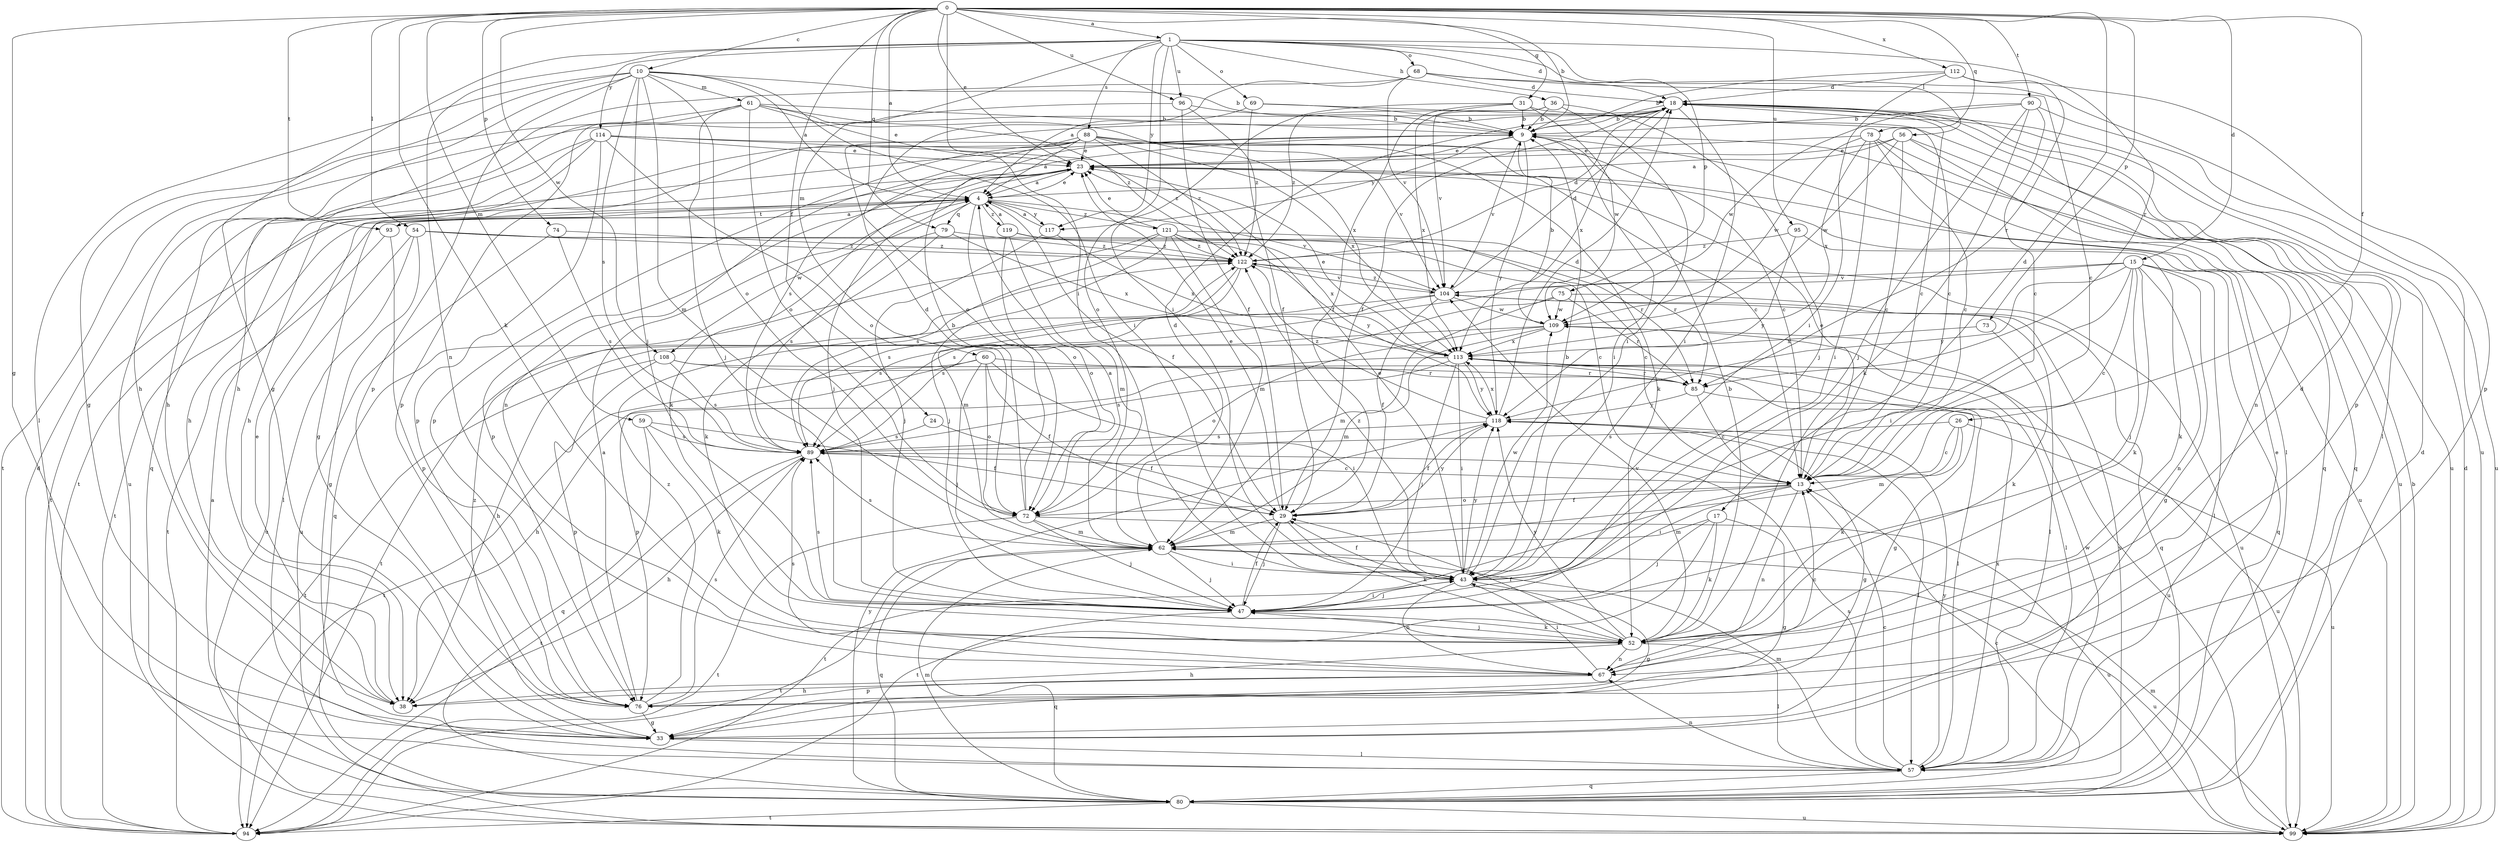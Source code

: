 strict digraph  {
0;
1;
4;
9;
10;
13;
15;
17;
18;
23;
24;
26;
29;
31;
33;
36;
38;
43;
47;
52;
54;
56;
57;
59;
60;
61;
62;
67;
68;
69;
72;
73;
74;
75;
76;
78;
79;
80;
85;
88;
89;
90;
93;
94;
95;
96;
99;
104;
108;
109;
112;
113;
114;
117;
118;
119;
121;
122;
0 -> 1  [label=a];
0 -> 4  [label=a];
0 -> 9  [label=b];
0 -> 10  [label=c];
0 -> 15  [label=d];
0 -> 17  [label=d];
0 -> 23  [label=e];
0 -> 24  [label=f];
0 -> 26  [label=f];
0 -> 31  [label=g];
0 -> 33  [label=g];
0 -> 43  [label=i];
0 -> 52  [label=k];
0 -> 54  [label=l];
0 -> 59  [label=m];
0 -> 73  [label=p];
0 -> 74  [label=p];
0 -> 78  [label=q];
0 -> 79  [label=q];
0 -> 90  [label=t];
0 -> 93  [label=t];
0 -> 95  [label=u];
0 -> 96  [label=u];
0 -> 108  [label=w];
0 -> 112  [label=x];
1 -> 18  [label=d];
1 -> 33  [label=g];
1 -> 36  [label=h];
1 -> 43  [label=i];
1 -> 56  [label=l];
1 -> 60  [label=m];
1 -> 67  [label=n];
1 -> 68  [label=o];
1 -> 69  [label=o];
1 -> 75  [label=p];
1 -> 85  [label=r];
1 -> 88  [label=s];
1 -> 96  [label=u];
1 -> 114  [label=y];
1 -> 117  [label=y];
4 -> 23  [label=e];
4 -> 29  [label=f];
4 -> 72  [label=o];
4 -> 79  [label=q];
4 -> 93  [label=t];
4 -> 94  [label=t];
4 -> 104  [label=v];
4 -> 108  [label=w];
4 -> 117  [label=y];
4 -> 119  [label=z];
4 -> 121  [label=z];
9 -> 23  [label=e];
9 -> 43  [label=i];
9 -> 57  [label=l];
9 -> 89  [label=s];
9 -> 94  [label=t];
9 -> 104  [label=v];
9 -> 117  [label=y];
9 -> 118  [label=y];
10 -> 4  [label=a];
10 -> 9  [label=b];
10 -> 33  [label=g];
10 -> 38  [label=h];
10 -> 43  [label=i];
10 -> 47  [label=j];
10 -> 57  [label=l];
10 -> 61  [label=m];
10 -> 62  [label=m];
10 -> 72  [label=o];
10 -> 76  [label=p];
10 -> 89  [label=s];
13 -> 23  [label=e];
13 -> 29  [label=f];
13 -> 43  [label=i];
13 -> 67  [label=n];
13 -> 72  [label=o];
13 -> 94  [label=t];
15 -> 13  [label=c];
15 -> 33  [label=g];
15 -> 43  [label=i];
15 -> 47  [label=j];
15 -> 52  [label=k];
15 -> 57  [label=l];
15 -> 67  [label=n];
15 -> 80  [label=q];
15 -> 89  [label=s];
15 -> 104  [label=v];
15 -> 118  [label=y];
17 -> 33  [label=g];
17 -> 47  [label=j];
17 -> 52  [label=k];
17 -> 62  [label=m];
17 -> 94  [label=t];
18 -> 9  [label=b];
18 -> 13  [label=c];
18 -> 29  [label=f];
18 -> 43  [label=i];
18 -> 57  [label=l];
18 -> 76  [label=p];
18 -> 113  [label=x];
23 -> 4  [label=a];
23 -> 47  [label=j];
23 -> 52  [label=k];
23 -> 76  [label=p];
23 -> 94  [label=t];
23 -> 99  [label=u];
24 -> 29  [label=f];
24 -> 89  [label=s];
26 -> 13  [label=c];
26 -> 52  [label=k];
26 -> 62  [label=m];
26 -> 89  [label=s];
26 -> 99  [label=u];
29 -> 23  [label=e];
29 -> 47  [label=j];
29 -> 52  [label=k];
29 -> 62  [label=m];
29 -> 118  [label=y];
31 -> 9  [label=b];
31 -> 13  [label=c];
31 -> 29  [label=f];
31 -> 72  [label=o];
31 -> 109  [label=w];
31 -> 113  [label=x];
33 -> 23  [label=e];
33 -> 57  [label=l];
33 -> 122  [label=z];
36 -> 9  [label=b];
36 -> 43  [label=i];
36 -> 47  [label=j];
36 -> 104  [label=v];
36 -> 122  [label=z];
38 -> 23  [label=e];
43 -> 9  [label=b];
43 -> 23  [label=e];
43 -> 29  [label=f];
43 -> 33  [label=g];
43 -> 47  [label=j];
43 -> 67  [label=n];
43 -> 99  [label=u];
43 -> 109  [label=w];
43 -> 118  [label=y];
43 -> 122  [label=z];
47 -> 29  [label=f];
47 -> 43  [label=i];
47 -> 52  [label=k];
47 -> 80  [label=q];
47 -> 89  [label=s];
52 -> 9  [label=b];
52 -> 29  [label=f];
52 -> 38  [label=h];
52 -> 47  [label=j];
52 -> 57  [label=l];
52 -> 67  [label=n];
52 -> 104  [label=v];
52 -> 118  [label=y];
54 -> 13  [label=c];
54 -> 33  [label=g];
54 -> 57  [label=l];
54 -> 85  [label=r];
54 -> 99  [label=u];
54 -> 122  [label=z];
56 -> 4  [label=a];
56 -> 13  [label=c];
56 -> 23  [label=e];
56 -> 80  [label=q];
56 -> 99  [label=u];
56 -> 109  [label=w];
57 -> 13  [label=c];
57 -> 62  [label=m];
57 -> 67  [label=n];
57 -> 80  [label=q];
57 -> 89  [label=s];
57 -> 109  [label=w];
57 -> 113  [label=x];
57 -> 118  [label=y];
59 -> 29  [label=f];
59 -> 52  [label=k];
59 -> 80  [label=q];
59 -> 89  [label=s];
60 -> 29  [label=f];
60 -> 43  [label=i];
60 -> 47  [label=j];
60 -> 72  [label=o];
60 -> 76  [label=p];
60 -> 85  [label=r];
60 -> 94  [label=t];
61 -> 9  [label=b];
61 -> 23  [label=e];
61 -> 38  [label=h];
61 -> 47  [label=j];
61 -> 72  [label=o];
61 -> 76  [label=p];
61 -> 113  [label=x];
61 -> 122  [label=z];
62 -> 4  [label=a];
62 -> 18  [label=d];
62 -> 43  [label=i];
62 -> 47  [label=j];
62 -> 80  [label=q];
62 -> 89  [label=s];
62 -> 94  [label=t];
67 -> 13  [label=c];
67 -> 18  [label=d];
67 -> 38  [label=h];
67 -> 43  [label=i];
67 -> 76  [label=p];
67 -> 89  [label=s];
68 -> 4  [label=a];
68 -> 13  [label=c];
68 -> 18  [label=d];
68 -> 38  [label=h];
68 -> 99  [label=u];
68 -> 104  [label=v];
69 -> 9  [label=b];
69 -> 29  [label=f];
69 -> 72  [label=o];
69 -> 99  [label=u];
72 -> 9  [label=b];
72 -> 18  [label=d];
72 -> 47  [label=j];
72 -> 62  [label=m];
72 -> 94  [label=t];
72 -> 99  [label=u];
73 -> 52  [label=k];
73 -> 113  [label=x];
74 -> 89  [label=s];
74 -> 99  [label=u];
74 -> 122  [label=z];
75 -> 62  [label=m];
75 -> 80  [label=q];
75 -> 85  [label=r];
75 -> 89  [label=s];
75 -> 109  [label=w];
76 -> 4  [label=a];
76 -> 33  [label=g];
76 -> 89  [label=s];
76 -> 122  [label=z];
78 -> 13  [label=c];
78 -> 23  [label=e];
78 -> 43  [label=i];
78 -> 67  [label=n];
78 -> 80  [label=q];
78 -> 109  [label=w];
78 -> 113  [label=x];
79 -> 52  [label=k];
79 -> 89  [label=s];
79 -> 113  [label=x];
79 -> 122  [label=z];
80 -> 4  [label=a];
80 -> 13  [label=c];
80 -> 18  [label=d];
80 -> 62  [label=m];
80 -> 94  [label=t];
80 -> 99  [label=u];
80 -> 104  [label=v];
80 -> 118  [label=y];
85 -> 13  [label=c];
85 -> 99  [label=u];
85 -> 118  [label=y];
88 -> 4  [label=a];
88 -> 13  [label=c];
88 -> 23  [label=e];
88 -> 33  [label=g];
88 -> 38  [label=h];
88 -> 52  [label=k];
88 -> 67  [label=n];
88 -> 76  [label=p];
88 -> 104  [label=v];
88 -> 113  [label=x];
88 -> 122  [label=z];
89 -> 13  [label=c];
89 -> 38  [label=h];
89 -> 94  [label=t];
90 -> 9  [label=b];
90 -> 13  [label=c];
90 -> 47  [label=j];
90 -> 52  [label=k];
90 -> 99  [label=u];
90 -> 109  [label=w];
93 -> 4  [label=a];
93 -> 76  [label=p];
93 -> 94  [label=t];
94 -> 18  [label=d];
95 -> 52  [label=k];
95 -> 118  [label=y];
95 -> 122  [label=z];
96 -> 9  [label=b];
96 -> 29  [label=f];
96 -> 94  [label=t];
96 -> 122  [label=z];
99 -> 9  [label=b];
99 -> 18  [label=d];
99 -> 62  [label=m];
104 -> 18  [label=d];
104 -> 29  [label=f];
104 -> 57  [label=l];
104 -> 89  [label=s];
104 -> 94  [label=t];
104 -> 109  [label=w];
104 -> 122  [label=z];
108 -> 76  [label=p];
108 -> 85  [label=r];
108 -> 89  [label=s];
108 -> 94  [label=t];
108 -> 99  [label=u];
109 -> 9  [label=b];
109 -> 38  [label=h];
109 -> 57  [label=l];
109 -> 62  [label=m];
109 -> 72  [label=o];
109 -> 113  [label=x];
112 -> 9  [label=b];
112 -> 18  [label=d];
112 -> 43  [label=i];
112 -> 76  [label=p];
112 -> 85  [label=r];
113 -> 23  [label=e];
113 -> 33  [label=g];
113 -> 38  [label=h];
113 -> 43  [label=i];
113 -> 47  [label=j];
113 -> 57  [label=l];
113 -> 85  [label=r];
113 -> 89  [label=s];
113 -> 118  [label=y];
114 -> 13  [label=c];
114 -> 23  [label=e];
114 -> 38  [label=h];
114 -> 72  [label=o];
114 -> 76  [label=p];
114 -> 80  [label=q];
114 -> 99  [label=u];
114 -> 122  [label=z];
117 -> 4  [label=a];
117 -> 47  [label=j];
117 -> 113  [label=x];
118 -> 18  [label=d];
118 -> 29  [label=f];
118 -> 33  [label=g];
118 -> 57  [label=l];
118 -> 89  [label=s];
118 -> 113  [label=x];
118 -> 122  [label=z];
119 -> 4  [label=a];
119 -> 13  [label=c];
119 -> 62  [label=m];
119 -> 72  [label=o];
119 -> 122  [label=z];
121 -> 23  [label=e];
121 -> 47  [label=j];
121 -> 62  [label=m];
121 -> 80  [label=q];
121 -> 85  [label=r];
121 -> 89  [label=s];
121 -> 113  [label=x];
121 -> 118  [label=y];
121 -> 122  [label=z];
122 -> 18  [label=d];
122 -> 62  [label=m];
122 -> 89  [label=s];
122 -> 99  [label=u];
122 -> 104  [label=v];
}
